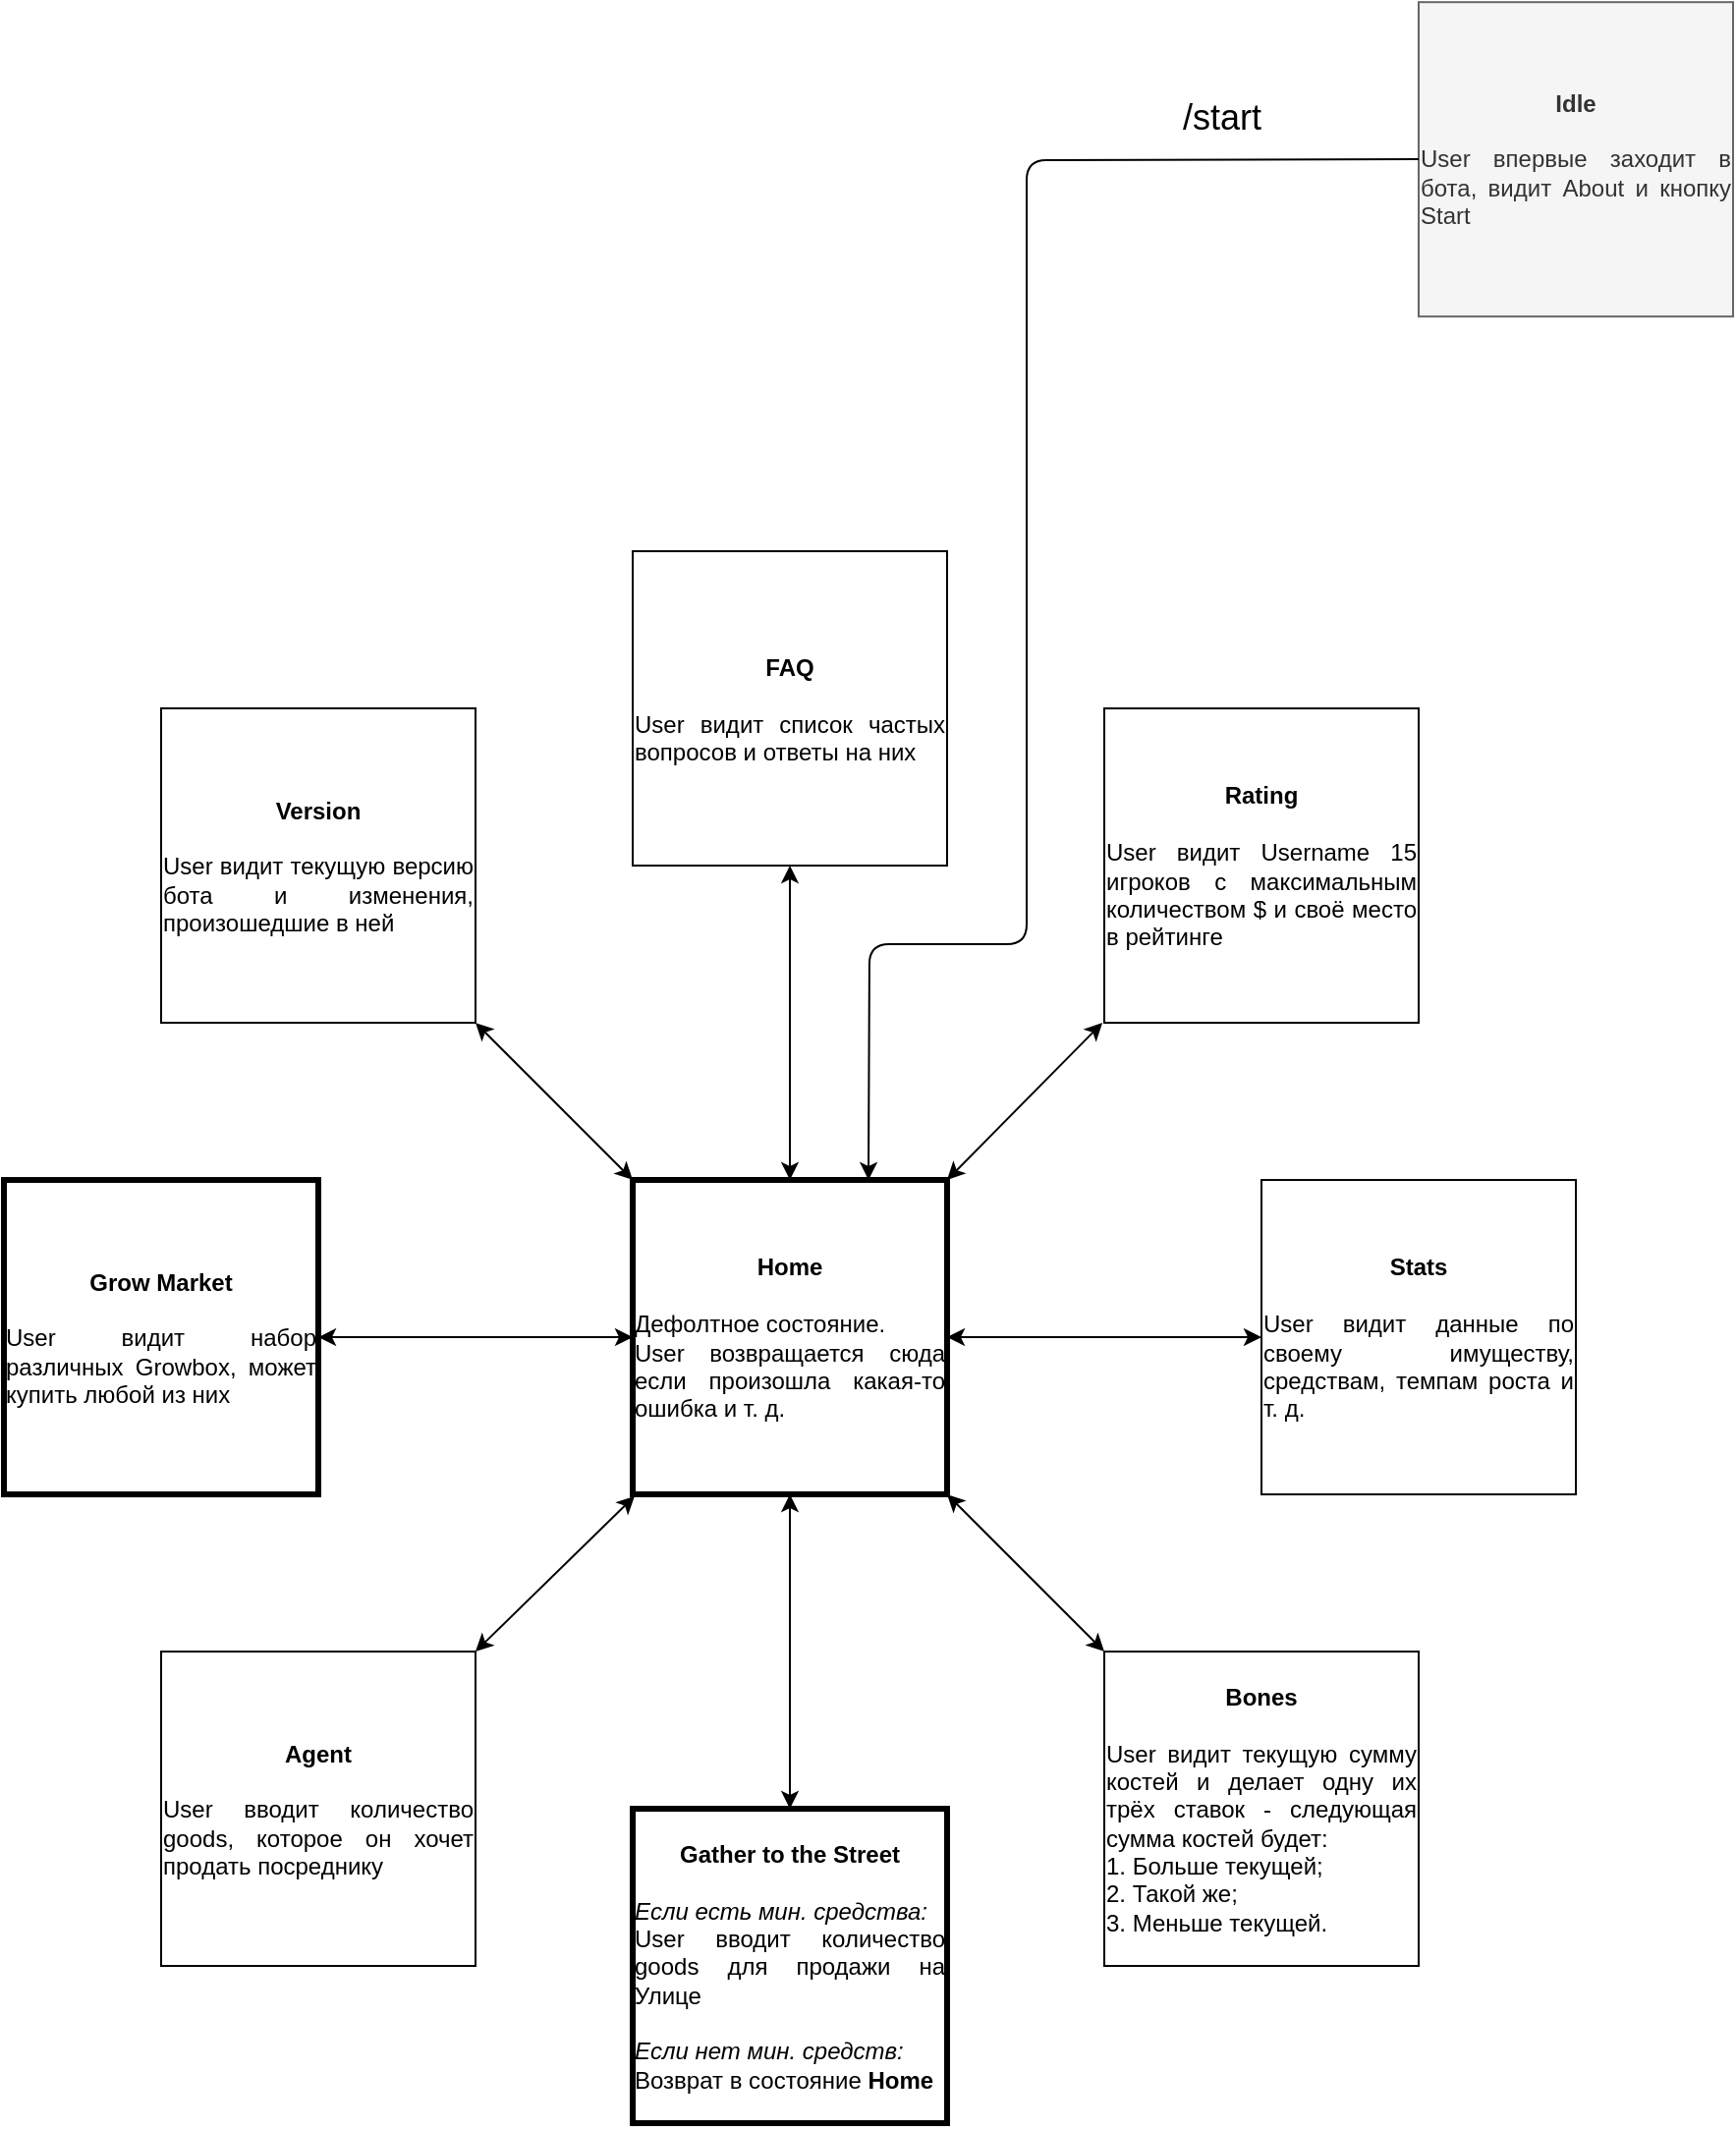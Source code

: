 <mxfile pages="1" version="11.2.9" type="device"><diagram id="Wjjtef89xU5xnKDfnn70" name="States"><mxGraphModel dx="1787" dy="2141" grid="1" gridSize="10" guides="1" tooltips="1" connect="1" arrows="1" fold="1" page="1" pageScale="1" pageWidth="827" pageHeight="1169" math="0" shadow="0"><root><mxCell id="0"/><mxCell id="1" parent="0"/><mxCell id="K7zMn8SLhmfRUHW-K6ar-2" value="&lt;div&gt;&lt;b&gt;Idle&lt;/b&gt;&lt;/div&gt;&lt;font style=&quot;vertical-align: inherit&quot;&gt;&lt;div&gt;&lt;b&gt;&lt;br&gt;&lt;/b&gt;&lt;/div&gt;&lt;font style=&quot;vertical-align: inherit&quot;&gt;&lt;div style=&quot;text-align: justify&quot;&gt;&lt;span&gt;User впервые заходит в бота, видит About и кнопку Start&lt;/span&gt;&lt;/div&gt;&lt;/font&gt;&lt;/font&gt;" style="whiteSpace=wrap;html=1;aspect=fixed;align=center;strokeWidth=1;fillColor=#f5f5f5;strokeColor=#666666;fontColor=#333333;" parent="1" vertex="1"><mxGeometry x="-40" y="-1119.912" width="160" height="160" as="geometry"/></mxCell><mxCell id="K7zMn8SLhmfRUHW-K6ar-4" value="&lt;b&gt;Home&lt;/b&gt;&lt;br&gt;&lt;br&gt;&lt;div style=&quot;text-align: justify&quot;&gt;&lt;span&gt;Дефолтное состояние.&amp;nbsp;&lt;/span&gt;&lt;/div&gt;&lt;div style=&quot;text-align: justify&quot;&gt;&lt;span&gt;User возвращается сюда если произошла какая-то ошибка и т. д.&lt;/span&gt;&lt;/div&gt;" style="whiteSpace=wrap;html=1;aspect=fixed;strokeWidth=3;" parent="1" vertex="1"><mxGeometry x="-440" y="-520.5" width="160" height="160" as="geometry"/></mxCell><mxCell id="K7zMn8SLhmfRUHW-K6ar-10" value="&lt;b&gt;Version&lt;/b&gt;&lt;br&gt;&lt;br&gt;&lt;div style=&quot;text-align: justify&quot;&gt;&lt;span&gt;User видит текущую версию бота и изменения, произошедшие в ней&lt;/span&gt;&lt;/div&gt;" style="whiteSpace=wrap;html=1;aspect=fixed;" parent="1" vertex="1"><mxGeometry x="-680" y="-760.5" width="160" height="160" as="geometry"/></mxCell><mxCell id="K7zMn8SLhmfRUHW-K6ar-12" value="&lt;b&gt;Grow Market&lt;/b&gt;&lt;br&gt;&lt;br&gt;&lt;div style=&quot;text-align: justify&quot;&gt;&lt;span&gt;User видит набор различных Growbox, может купить любой из них&lt;/span&gt;&lt;/div&gt;" style="whiteSpace=wrap;html=1;aspect=fixed;strokeWidth=3;" parent="1" vertex="1"><mxGeometry x="-760" y="-520.476" width="160" height="160" as="geometry"/></mxCell><mxCell id="K7zMn8SLhmfRUHW-K6ar-13" value="&lt;b&gt;Gather to the Street&lt;/b&gt;&lt;br&gt;&lt;br&gt;&lt;div style=&quot;text-align: justify&quot;&gt;&lt;i&gt;Если есть мин. средства:&lt;/i&gt;&lt;/div&gt;&lt;div style=&quot;text-align: justify&quot;&gt;&lt;span&gt;User вводит количество goods для продажи на Улице&lt;/span&gt;&lt;/div&gt;&lt;div style=&quot;text-align: justify&quot;&gt;&lt;br&gt;&lt;/div&gt;&lt;i&gt;&lt;div style=&quot;text-align: justify&quot;&gt;&lt;i&gt;Если нет мин. средств:&lt;/i&gt;&lt;/div&gt;&lt;/i&gt;&lt;div style=&quot;text-align: justify&quot;&gt;Возврат в состояние &lt;b&gt;Home&lt;/b&gt;&lt;/div&gt;" style="whiteSpace=wrap;html=1;aspect=fixed;strokeWidth=3;" parent="1" vertex="1"><mxGeometry x="-440" y="-200.476" width="160" height="160" as="geometry"/></mxCell><mxCell id="K7zMn8SLhmfRUHW-K6ar-14" value="&lt;b&gt;Agent&lt;/b&gt;&lt;br&gt;&lt;br&gt;&lt;div style=&quot;text-align: justify&quot;&gt;&lt;span&gt;User вводит количество goods, которое он хочет продать посреднику&lt;/span&gt;&lt;/div&gt;" style="whiteSpace=wrap;html=1;aspect=fixed;" parent="1" vertex="1"><mxGeometry x="-680" y="-280.476" width="160" height="160" as="geometry"/></mxCell><mxCell id="K7zMn8SLhmfRUHW-K6ar-15" value="&lt;b&gt;Rating&lt;/b&gt;&lt;br&gt;&lt;br&gt;&lt;div style=&quot;text-align: justify&quot;&gt;&lt;span&gt;User видит Username 15 игроков с максимальным количеством $ и своё место в рейтинге&lt;/span&gt;&lt;/div&gt;" style="whiteSpace=wrap;html=1;aspect=fixed;" parent="1" vertex="1"><mxGeometry x="-200" y="-760.476" width="160" height="160" as="geometry"/></mxCell><mxCell id="K7zMn8SLhmfRUHW-K6ar-16" value="&lt;b&gt;Stats&lt;/b&gt;&lt;br&gt;&lt;br&gt;&lt;div style=&quot;text-align: justify&quot;&gt;&lt;span&gt;User видит данные по своему имуществу, средствам, темпам роста и т. д.&lt;/span&gt;&lt;/div&gt;" style="whiteSpace=wrap;html=1;aspect=fixed;" parent="1" vertex="1"><mxGeometry x="-120" y="-520.476" width="160" height="160" as="geometry"/></mxCell><mxCell id="K7zMn8SLhmfRUHW-K6ar-17" value="&lt;b&gt;Bones&lt;/b&gt;&lt;br&gt;&lt;br&gt;&lt;div style=&quot;text-align: justify&quot;&gt;&lt;span&gt;User видит текущую сумму костей и делает одну их трёх ставок - следующая сумма костей будет:&lt;/span&gt;&lt;/div&gt;&lt;div style=&quot;text-align: justify&quot;&gt;&lt;span&gt;1. Больше текущей;&lt;/span&gt;&lt;/div&gt;&lt;div style=&quot;text-align: justify&quot;&gt;&lt;span&gt;2. Такой же;&lt;/span&gt;&lt;/div&gt;&lt;div style=&quot;text-align: justify&quot;&gt;&lt;span&gt;3. Меньше текущей.&lt;/span&gt;&lt;/div&gt;" style="whiteSpace=wrap;html=1;aspect=fixed;" parent="1" vertex="1"><mxGeometry x="-200" y="-280.476" width="160" height="160" as="geometry"/></mxCell><mxCell id="uYUUwbPqK6JJXGJMQXjq-4" value="&lt;b&gt;FAQ&lt;/b&gt;&lt;br&gt;&lt;br&gt;&lt;div style=&quot;text-align: justify&quot;&gt;&lt;span&gt;User видит список частых вопросов и ответы на них&lt;/span&gt;&lt;/div&gt;" style="whiteSpace=wrap;html=1;aspect=fixed;" vertex="1" parent="1"><mxGeometry x="-440" y="-840.476" width="160" height="160" as="geometry"/></mxCell><mxCell id="uYUUwbPqK6JJXGJMQXjq-6" value="" style="endArrow=classic;startArrow=classic;html=1;exitX=1;exitY=0.5;exitDx=0;exitDy=0;" edge="1" parent="1" source="K7zMn8SLhmfRUHW-K6ar-12"><mxGeometry width="50" height="50" relative="1" as="geometry"><mxPoint x="-490" y="-390.5" as="sourcePoint"/><mxPoint x="-440" y="-440.5" as="targetPoint"/></mxGeometry></mxCell><mxCell id="uYUUwbPqK6JJXGJMQXjq-7" value="" style="endArrow=classic;startArrow=classic;html=1;" edge="1" parent="1"><mxGeometry width="50" height="50" relative="1" as="geometry"><mxPoint x="-360" y="-200.5" as="sourcePoint"/><mxPoint x="-360" y="-360.5" as="targetPoint"/></mxGeometry></mxCell><mxCell id="uYUUwbPqK6JJXGJMQXjq-8" value="" style="endArrow=classic;startArrow=classic;html=1;entryX=-0.006;entryY=1;entryDx=0;entryDy=0;entryPerimeter=0;" edge="1" parent="1" target="K7zMn8SLhmfRUHW-K6ar-15"><mxGeometry width="50" height="50" relative="1" as="geometry"><mxPoint x="-280" y="-520.5" as="sourcePoint"/><mxPoint x="-140" y="-630.5" as="targetPoint"/></mxGeometry></mxCell><mxCell id="uYUUwbPqK6JJXGJMQXjq-9" value="" style="endArrow=classic;startArrow=classic;html=1;entryX=0;entryY=0.5;entryDx=0;entryDy=0;" edge="1" parent="1" target="K7zMn8SLhmfRUHW-K6ar-16"><mxGeometry width="50" height="50" relative="1" as="geometry"><mxPoint x="-280" y="-440.5" as="sourcePoint"/><mxPoint x="-230" y="-490.5" as="targetPoint"/></mxGeometry></mxCell><mxCell id="uYUUwbPqK6JJXGJMQXjq-10" value="" style="endArrow=classic;startArrow=classic;html=1;exitX=1;exitY=1;exitDx=0;exitDy=0;exitPerimeter=0;" edge="1" parent="1" source="K7zMn8SLhmfRUHW-K6ar-10"><mxGeometry width="50" height="50" relative="1" as="geometry"><mxPoint x="-490" y="-470.5" as="sourcePoint"/><mxPoint x="-440" y="-520.5" as="targetPoint"/></mxGeometry></mxCell><mxCell id="uYUUwbPqK6JJXGJMQXjq-11" value="" style="endArrow=classic;startArrow=classic;html=1;entryX=0.5;entryY=1;entryDx=0;entryDy=0;" edge="1" parent="1" target="uYUUwbPqK6JJXGJMQXjq-4"><mxGeometry width="50" height="50" relative="1" as="geometry"><mxPoint x="-360" y="-520.5" as="sourcePoint"/><mxPoint x="-310" y="-570.5" as="targetPoint"/></mxGeometry></mxCell><mxCell id="uYUUwbPqK6JJXGJMQXjq-13" value="" style="endArrow=classic;startArrow=classic;html=1;entryX=0.006;entryY=1.006;entryDx=0;entryDy=0;entryPerimeter=0;" edge="1" parent="1" target="K7zMn8SLhmfRUHW-K6ar-4"><mxGeometry width="50" height="50" relative="1" as="geometry"><mxPoint x="-520" y="-280.5" as="sourcePoint"/><mxPoint x="-470" y="-330.5" as="targetPoint"/></mxGeometry></mxCell><mxCell id="uYUUwbPqK6JJXGJMQXjq-14" value="" style="endArrow=classic;startArrow=classic;html=1;" edge="1" parent="1"><mxGeometry width="50" height="50" relative="1" as="geometry"><mxPoint x="-280" y="-360.5" as="sourcePoint"/><mxPoint x="-200" y="-280.5" as="targetPoint"/></mxGeometry></mxCell><mxCell id="uYUUwbPqK6JJXGJMQXjq-15" value="" style="endArrow=classic;html=1;entryX=0.75;entryY=0;entryDx=0;entryDy=0;" edge="1" parent="1" target="K7zMn8SLhmfRUHW-K6ar-4"><mxGeometry width="50" height="50" relative="1" as="geometry"><mxPoint x="-40" y="-1040" as="sourcePoint"/><mxPoint x="10" y="-1090" as="targetPoint"/><Array as="points"><mxPoint x="-239.5" y="-1039.5"/><mxPoint x="-239.5" y="-640.5"/><mxPoint x="-319.5" y="-640.5"/></Array></mxGeometry></mxCell><mxCell id="uYUUwbPqK6JJXGJMQXjq-16" value="&lt;font style=&quot;font-size: 18px&quot;&gt;/start&lt;/font&gt;" style="text;html=1;strokeColor=none;fillColor=none;align=center;verticalAlign=middle;whiteSpace=wrap;rounded=0;" vertex="1" parent="1"><mxGeometry x="-160" y="-1071.5" width="40" height="20" as="geometry"/></mxCell></root></mxGraphModel></diagram></mxfile>